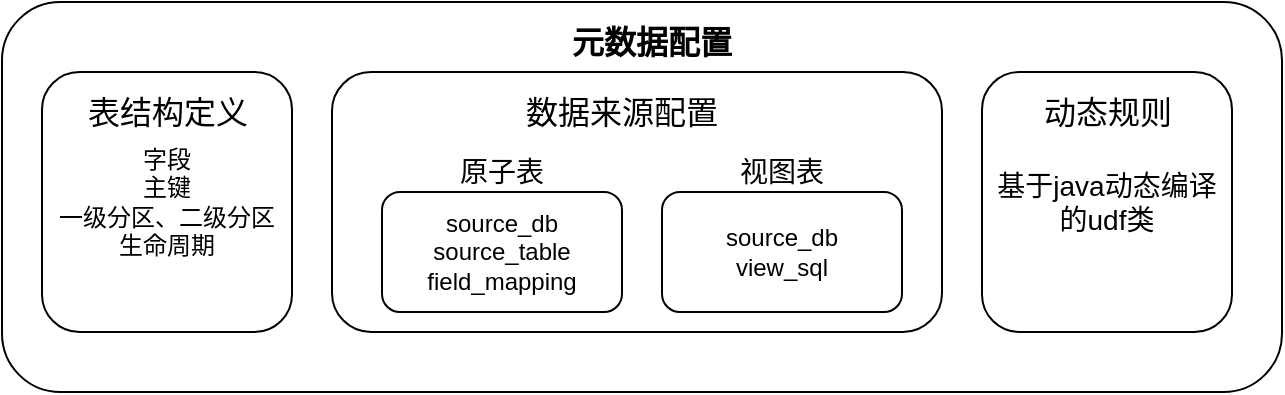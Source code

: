 <mxfile version="14.5.1" type="device"><diagram id="69Sqbi33K2P3AEZFzg6d" name="第 1 页"><mxGraphModel dx="1422" dy="822" grid="1" gridSize="10" guides="1" tooltips="1" connect="1" arrows="1" fold="1" page="1" pageScale="1" pageWidth="827" pageHeight="1169" math="0" shadow="0"><root><mxCell id="0"/><mxCell id="1" parent="0"/><mxCell id="ChD4Xp5vr-Heovu901CL-1" value="" style="rounded=1;whiteSpace=wrap;html=1;" vertex="1" parent="1"><mxGeometry y="320" width="640" height="195" as="geometry"/></mxCell><mxCell id="ChD4Xp5vr-Heovu901CL-2" value="&lt;span style=&quot;font-size: 16px&quot;&gt;&lt;b&gt;元数据配置&lt;/b&gt;&lt;/span&gt;" style="text;html=1;strokeColor=none;fillColor=none;align=center;verticalAlign=middle;whiteSpace=wrap;rounded=0;" vertex="1" parent="1"><mxGeometry x="220" y="325" width="210" height="30" as="geometry"/></mxCell><mxCell id="ChD4Xp5vr-Heovu901CL-3" value="字段&lt;br&gt;主键&lt;br&gt;一级分区、二级分区&lt;br&gt;生命周期" style="rounded=1;whiteSpace=wrap;html=1;" vertex="1" parent="1"><mxGeometry x="20" y="355" width="125" height="130" as="geometry"/></mxCell><mxCell id="ChD4Xp5vr-Heovu901CL-4" value="&lt;font style=&quot;font-size: 16px&quot;&gt;&lt;br&gt;&lt;/font&gt;" style="rounded=1;whiteSpace=wrap;html=1;" vertex="1" parent="1"><mxGeometry x="165" y="355" width="305" height="130" as="geometry"/></mxCell><mxCell id="ChD4Xp5vr-Heovu901CL-5" value="&lt;font style=&quot;font-size: 16px&quot;&gt;数据来源配置&lt;/font&gt;" style="text;html=1;strokeColor=none;fillColor=none;align=center;verticalAlign=middle;whiteSpace=wrap;rounded=0;" vertex="1" parent="1"><mxGeometry x="255" y="365" width="110" height="20" as="geometry"/></mxCell><mxCell id="ChD4Xp5vr-Heovu901CL-6" value="&lt;font style=&quot;font-size: 14px&quot;&gt;基于java动态编译的udf类&lt;/font&gt;" style="rounded=1;whiteSpace=wrap;html=1;" vertex="1" parent="1"><mxGeometry x="490" y="355" width="125" height="130" as="geometry"/></mxCell><mxCell id="ChD4Xp5vr-Heovu901CL-7" value="source_db&lt;br&gt;source_table&lt;br&gt;field_mapping" style="rounded=1;whiteSpace=wrap;html=1;" vertex="1" parent="1"><mxGeometry x="190" y="415" width="120" height="60" as="geometry"/></mxCell><mxCell id="ChD4Xp5vr-Heovu901CL-8" value="&lt;font style=&quot;font-size: 14px&quot;&gt;原子表&lt;/font&gt;" style="text;html=1;strokeColor=none;fillColor=none;align=center;verticalAlign=middle;whiteSpace=wrap;rounded=0;" vertex="1" parent="1"><mxGeometry x="220" y="395" width="60" height="20" as="geometry"/></mxCell><mxCell id="ChD4Xp5vr-Heovu901CL-9" value="source_db&lt;br&gt;view_sql" style="rounded=1;whiteSpace=wrap;html=1;" vertex="1" parent="1"><mxGeometry x="330" y="415" width="120" height="60" as="geometry"/></mxCell><mxCell id="ChD4Xp5vr-Heovu901CL-10" value="&lt;span style=&quot;font-size: 14px&quot;&gt;视图表&lt;/span&gt;" style="text;html=1;strokeColor=none;fillColor=none;align=center;verticalAlign=middle;whiteSpace=wrap;rounded=0;" vertex="1" parent="1"><mxGeometry x="360" y="395" width="60" height="20" as="geometry"/></mxCell><mxCell id="ChD4Xp5vr-Heovu901CL-11" value="&lt;span style=&quot;font-size: 16px&quot;&gt;表结构定义&lt;/span&gt;" style="text;html=1;strokeColor=none;fillColor=none;align=center;verticalAlign=middle;whiteSpace=wrap;rounded=0;" vertex="1" parent="1"><mxGeometry x="27.5" y="365" width="110" height="20" as="geometry"/></mxCell><mxCell id="ChD4Xp5vr-Heovu901CL-12" value="&lt;span style=&quot;font-size: 16px&quot;&gt;动态规则&lt;/span&gt;" style="text;html=1;strokeColor=none;fillColor=none;align=center;verticalAlign=middle;whiteSpace=wrap;rounded=0;" vertex="1" parent="1"><mxGeometry x="497.5" y="365" width="110" height="20" as="geometry"/></mxCell></root></mxGraphModel></diagram></mxfile>